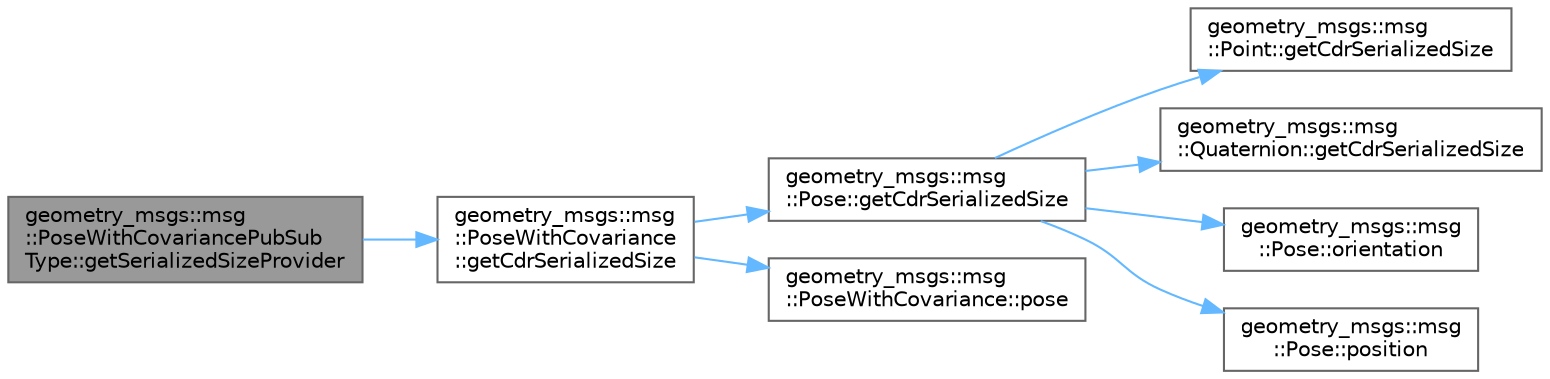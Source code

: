 digraph "geometry_msgs::msg::PoseWithCovariancePubSubType::getSerializedSizeProvider"
{
 // INTERACTIVE_SVG=YES
 // LATEX_PDF_SIZE
  bgcolor="transparent";
  edge [fontname=Helvetica,fontsize=10,labelfontname=Helvetica,labelfontsize=10];
  node [fontname=Helvetica,fontsize=10,shape=box,height=0.2,width=0.4];
  rankdir="LR";
  Node1 [id="Node000001",label="geometry_msgs::msg\l::PoseWithCovariancePubSub\lType::getSerializedSizeProvider",height=0.2,width=0.4,color="gray40", fillcolor="grey60", style="filled", fontcolor="black",tooltip=" "];
  Node1 -> Node2 [id="edge1_Node000001_Node000002",color="steelblue1",style="solid",tooltip=" "];
  Node2 [id="Node000002",label="geometry_msgs::msg\l::PoseWithCovariance\l::getCdrSerializedSize",height=0.2,width=0.4,color="grey40", fillcolor="white", style="filled",URL="$df/d34/classgeometry__msgs_1_1msg_1_1PoseWithCovariance.html#a3f9c9fa80336e1b0890e10ea8e3d10fa",tooltip="This function returns the serialized size of a data depending on the buffer alignment."];
  Node2 -> Node3 [id="edge2_Node000002_Node000003",color="steelblue1",style="solid",tooltip=" "];
  Node3 [id="Node000003",label="geometry_msgs::msg\l::Pose::getCdrSerializedSize",height=0.2,width=0.4,color="grey40", fillcolor="white", style="filled",URL="$d1/d6d/classgeometry__msgs_1_1msg_1_1Pose.html#a9be008daeb586df4db015bcea404847c",tooltip="This function returns the serialized size of a data depending on the buffer alignment."];
  Node3 -> Node4 [id="edge3_Node000003_Node000004",color="steelblue1",style="solid",tooltip=" "];
  Node4 [id="Node000004",label="geometry_msgs::msg\l::Point::getCdrSerializedSize",height=0.2,width=0.4,color="grey40", fillcolor="white", style="filled",URL="$d5/dd5/classgeometry__msgs_1_1msg_1_1Point.html#a2191b6dd2591f2568bfca97baac89c08",tooltip="This function returns the serialized size of a data depending on the buffer alignment."];
  Node3 -> Node5 [id="edge4_Node000003_Node000005",color="steelblue1",style="solid",tooltip=" "];
  Node5 [id="Node000005",label="geometry_msgs::msg\l::Quaternion::getCdrSerializedSize",height=0.2,width=0.4,color="grey40", fillcolor="white", style="filled",URL="$d5/de9/classgeometry__msgs_1_1msg_1_1Quaternion.html#a42b051b07b2e83df416c8ebfc76a306c",tooltip="This function returns the serialized size of a data depending on the buffer alignment."];
  Node3 -> Node6 [id="edge5_Node000003_Node000006",color="steelblue1",style="solid",tooltip=" "];
  Node6 [id="Node000006",label="geometry_msgs::msg\l::Pose::orientation",height=0.2,width=0.4,color="grey40", fillcolor="white", style="filled",URL="$d1/d6d/classgeometry__msgs_1_1msg_1_1Pose.html#aa249af8516f0049d54456e3a0c768a0d",tooltip="This function copies the value in member orientation"];
  Node3 -> Node7 [id="edge6_Node000003_Node000007",color="steelblue1",style="solid",tooltip=" "];
  Node7 [id="Node000007",label="geometry_msgs::msg\l::Pose::position",height=0.2,width=0.4,color="grey40", fillcolor="white", style="filled",URL="$d1/d6d/classgeometry__msgs_1_1msg_1_1Pose.html#ada84129cd4ba510ef94b1cb387facc31",tooltip="This function copies the value in member position"];
  Node2 -> Node8 [id="edge7_Node000002_Node000008",color="steelblue1",style="solid",tooltip=" "];
  Node8 [id="Node000008",label="geometry_msgs::msg\l::PoseWithCovariance::pose",height=0.2,width=0.4,color="grey40", fillcolor="white", style="filled",URL="$df/d34/classgeometry__msgs_1_1msg_1_1PoseWithCovariance.html#addd038e4a024339c5911ee0e7e0da5d1",tooltip="This function copies the value in member pose"];
}
